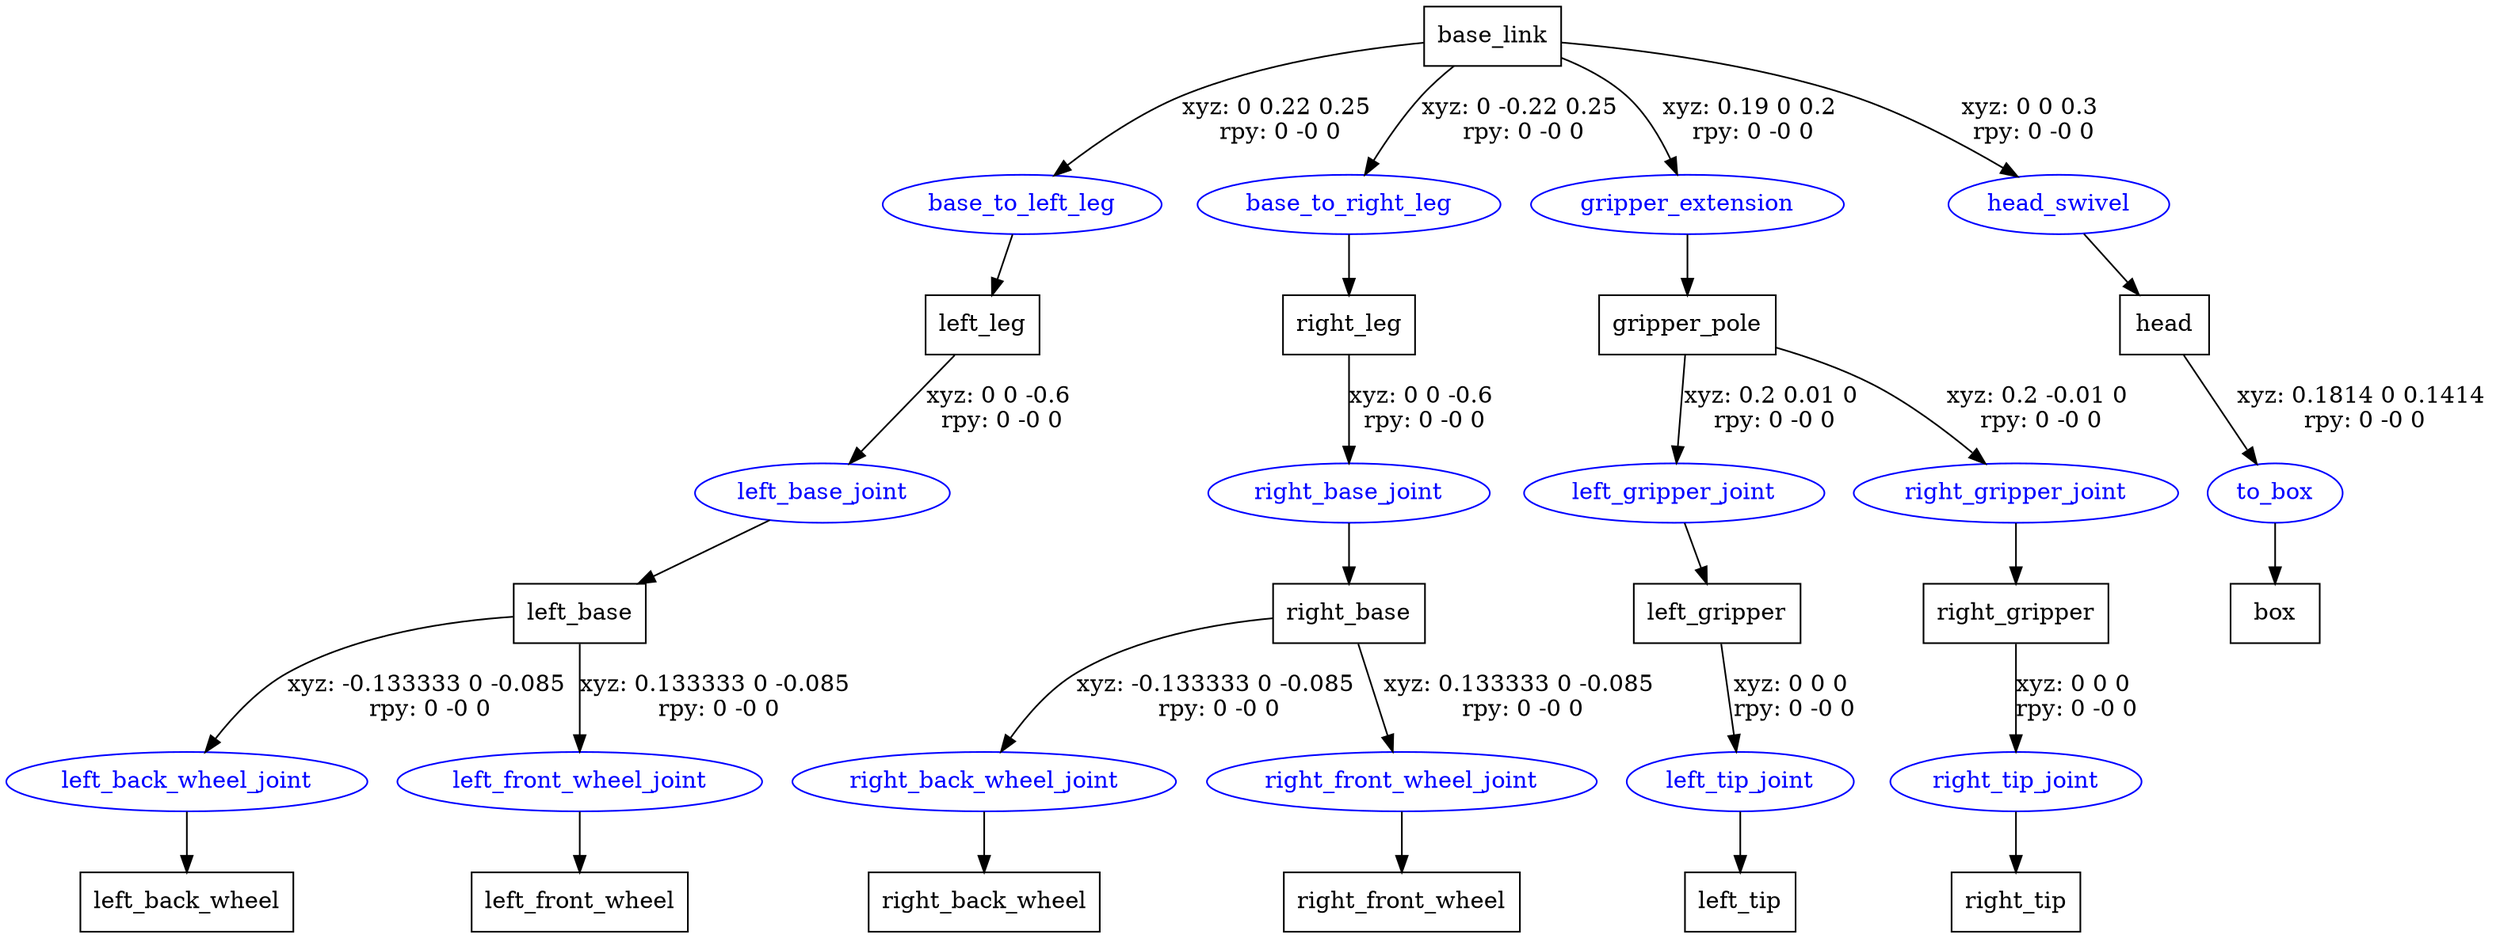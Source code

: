 digraph G {
node [shape=box];
"base_link" [label="base_link"];
"left_leg" [label="left_leg"];
"left_base" [label="left_base"];
"left_back_wheel" [label="left_back_wheel"];
"left_front_wheel" [label="left_front_wheel"];
"right_leg" [label="right_leg"];
"right_base" [label="right_base"];
"right_back_wheel" [label="right_back_wheel"];
"right_front_wheel" [label="right_front_wheel"];
"gripper_pole" [label="gripper_pole"];
"left_gripper" [label="left_gripper"];
"left_tip" [label="left_tip"];
"right_gripper" [label="right_gripper"];
"right_tip" [label="right_tip"];
"head" [label="head"];
"box" [label="box"];
node [shape=ellipse, color=blue, fontcolor=blue];
"base_link" -> "base_to_left_leg" [label="xyz: 0 0.22 0.25 \nrpy: 0 -0 0"]
"base_to_left_leg" -> "left_leg"
"left_leg" -> "left_base_joint" [label="xyz: 0 0 -0.6 \nrpy: 0 -0 0"]
"left_base_joint" -> "left_base"
"left_base" -> "left_back_wheel_joint" [label="xyz: -0.133333 0 -0.085 \nrpy: 0 -0 0"]
"left_back_wheel_joint" -> "left_back_wheel"
"left_base" -> "left_front_wheel_joint" [label="xyz: 0.133333 0 -0.085 \nrpy: 0 -0 0"]
"left_front_wheel_joint" -> "left_front_wheel"
"base_link" -> "base_to_right_leg" [label="xyz: 0 -0.22 0.25 \nrpy: 0 -0 0"]
"base_to_right_leg" -> "right_leg"
"right_leg" -> "right_base_joint" [label="xyz: 0 0 -0.6 \nrpy: 0 -0 0"]
"right_base_joint" -> "right_base"
"right_base" -> "right_back_wheel_joint" [label="xyz: -0.133333 0 -0.085 \nrpy: 0 -0 0"]
"right_back_wheel_joint" -> "right_back_wheel"
"right_base" -> "right_front_wheel_joint" [label="xyz: 0.133333 0 -0.085 \nrpy: 0 -0 0"]
"right_front_wheel_joint" -> "right_front_wheel"
"base_link" -> "gripper_extension" [label="xyz: 0.19 0 0.2 \nrpy: 0 -0 0"]
"gripper_extension" -> "gripper_pole"
"gripper_pole" -> "left_gripper_joint" [label="xyz: 0.2 0.01 0 \nrpy: 0 -0 0"]
"left_gripper_joint" -> "left_gripper"
"left_gripper" -> "left_tip_joint" [label="xyz: 0 0 0 \nrpy: 0 -0 0"]
"left_tip_joint" -> "left_tip"
"gripper_pole" -> "right_gripper_joint" [label="xyz: 0.2 -0.01 0 \nrpy: 0 -0 0"]
"right_gripper_joint" -> "right_gripper"
"right_gripper" -> "right_tip_joint" [label="xyz: 0 0 0 \nrpy: 0 -0 0"]
"right_tip_joint" -> "right_tip"
"base_link" -> "head_swivel" [label="xyz: 0 0 0.3 \nrpy: 0 -0 0"]
"head_swivel" -> "head"
"head" -> "to_box" [label="xyz: 0.1814 0 0.1414 \nrpy: 0 -0 0"]
"to_box" -> "box"
}
